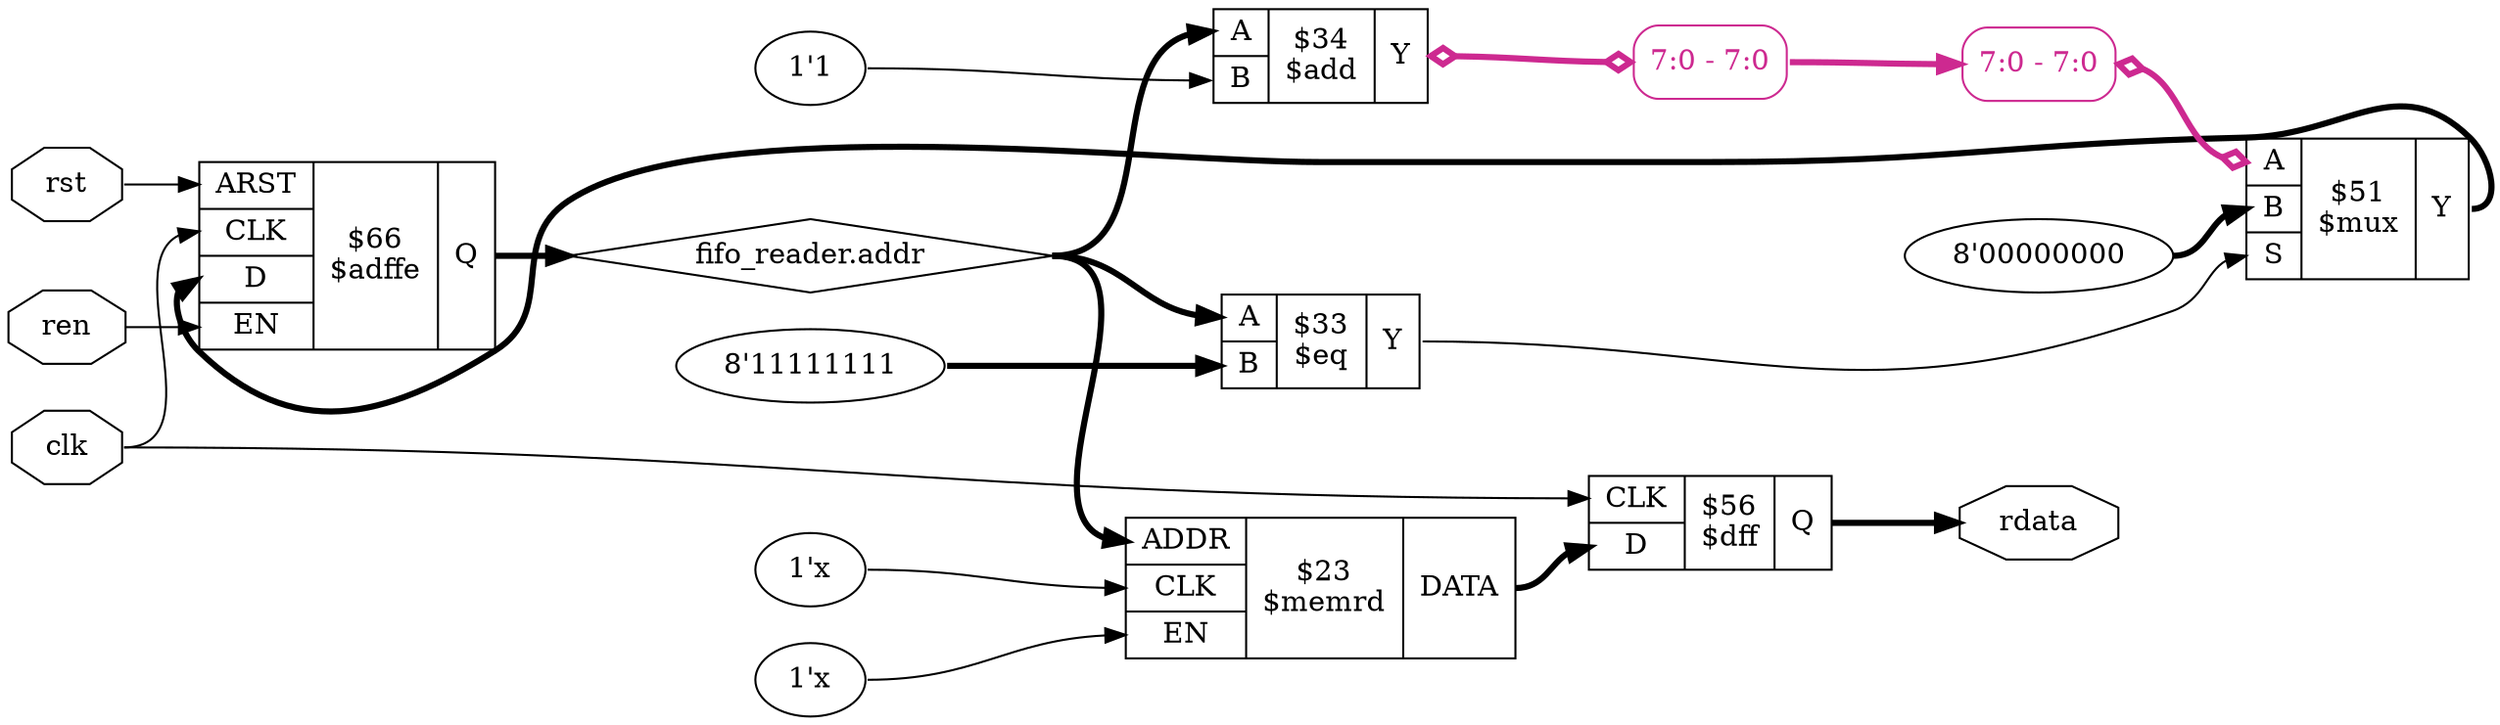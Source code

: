 digraph "fifo" {
rankdir="LR";
remincross=true;
n5 [ shape=octagon, label="clk", color="black", fontcolor="black" ];
n6 [ shape=diamond, label="fifo_reader.addr", color="black", fontcolor="black" ];
n7 [ shape=octagon, label="rdata", color="black", fontcolor="black" ];
n8 [ shape=octagon, label="ren", color="black", fontcolor="black" ];
n9 [ shape=octagon, label="rst", color="black", fontcolor="black" ];
v0 [ label="1'1" ];
c13 [ shape=record, label="{{<p10> A|<p11> B}|$34\n$add|{<p12> Y}}",  ];
x1 [ shape=record, style=rounded, label="<s0> 7:0 - 7:0 ", color="maroon3", fontcolor="maroon3" ];
c13:p12:e -> x1:w [arrowhead=odiamond, arrowtail=odiamond, dir=both, color="maroon3", fontcolor="maroon3", style="setlinewidth(3)", label=""];
v2 [ label="8'11111111" ];
c14 [ shape=record, label="{{<p10> A|<p11> B}|$33\n$eq|{<p12> Y}}",  ];
c20 [ shape=record, label="{{<p15> ARST|<p16> CLK|<p17> D|<p18> EN}|$66\n$adffe|{<p19> Q}}",  ];
v4 [ label="8'00000000" ];
c22 [ shape=record, label="{{<p10> A|<p11> B|<p21> S}|$51\n$mux|{<p12> Y}}",  ];
x3 [ shape=record, style=rounded, label="<s0> 7:0 - 7:0 ", color="maroon3", fontcolor="maroon3" ];
x3:e -> c22:p10:w [arrowhead=odiamond, arrowtail=odiamond, dir=both, color="maroon3", fontcolor="maroon3", style="setlinewidth(3)", label=""];
v5 [ label="1'x" ];
v6 [ label="1'x" ];
c25 [ shape=record, label="{{<p23> ADDR|<p16> CLK|<p18> EN}|$23\n$memrd|{<p24> DATA}}",  ];
c26 [ shape=record, label="{{<p16> CLK|<p17> D}|$56\n$dff|{<p19> Q}}",  ];
x1:s0:e -> x3:s0:w [color="maroon3", fontcolor="maroon3", style="setlinewidth(3)", label=""];
c25:p24:e -> c26:p17:w [color="black", fontcolor="black", style="setlinewidth(3)", label=""];
c14:p12:e -> c22:p21:w [color="black", fontcolor="black", label=""];
c22:p12:e -> c20:p17:w [color="black", fontcolor="black", style="setlinewidth(3)", label=""];
n5:e -> c20:p16:w [color="black", fontcolor="black", label=""];
n5:e -> c26:p16:w [color="black", fontcolor="black", label=""];
c20:p19:e -> n6:w [color="black", fontcolor="black", style="setlinewidth(3)", label=""];
n6:e -> c13:p10:w [color="black", fontcolor="black", style="setlinewidth(3)", label=""];
n6:e -> c14:p10:w [color="black", fontcolor="black", style="setlinewidth(3)", label=""];
n6:e -> c25:p23:w [color="black", fontcolor="black", style="setlinewidth(3)", label=""];
c26:p19:e -> n7:w [color="black", fontcolor="black", style="setlinewidth(3)", label=""];
n8:e -> c20:p18:w [color="black", fontcolor="black", label=""];
n9:e -> c20:p15:w [color="black", fontcolor="black", label=""];
v0:e -> c13:p11:w [color="black", fontcolor="black", label=""];
v2:e -> c14:p11:w [color="black", fontcolor="black", style="setlinewidth(3)", label=""];
v4:e -> c22:p11:w [color="black", fontcolor="black", style="setlinewidth(3)", label=""];
v5:e -> c25:p16:w [color="black", fontcolor="black", label=""];
v6:e -> c25:p18:w [color="black", fontcolor="black", label=""];
}
